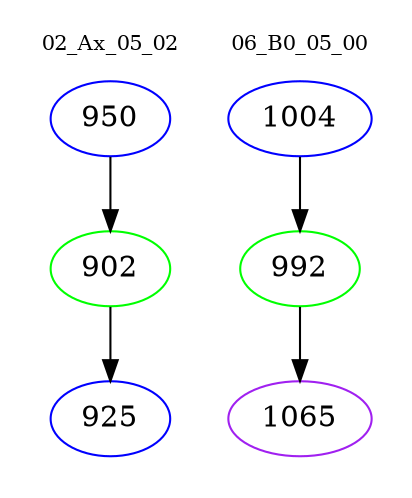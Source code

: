 digraph{
subgraph cluster_0 {
color = white
label = "02_Ax_05_02";
fontsize=10;
T0_950 [label="950", color="blue"]
T0_950 -> T0_902 [color="black"]
T0_902 [label="902", color="green"]
T0_902 -> T0_925 [color="black"]
T0_925 [label="925", color="blue"]
}
subgraph cluster_1 {
color = white
label = "06_B0_05_00";
fontsize=10;
T1_1004 [label="1004", color="blue"]
T1_1004 -> T1_992 [color="black"]
T1_992 [label="992", color="green"]
T1_992 -> T1_1065 [color="black"]
T1_1065 [label="1065", color="purple"]
}
}
